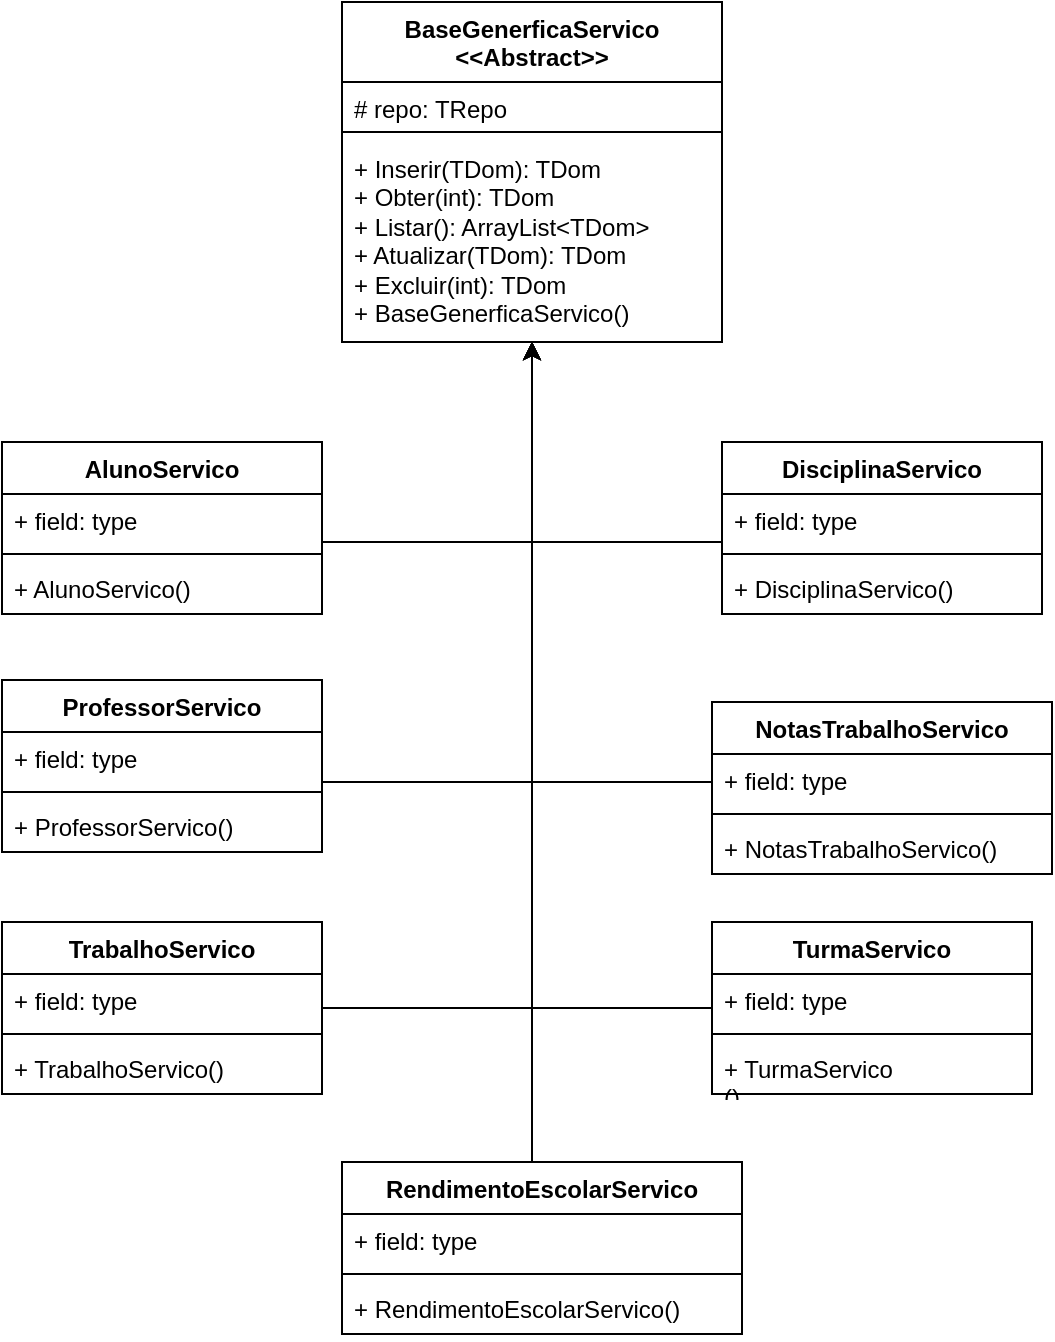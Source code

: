 <mxfile version="22.0.8" type="device">
  <diagram name="Página-1" id="-GMYesj60JF-htx6d3ww">
    <mxGraphModel dx="1426" dy="751" grid="1" gridSize="10" guides="1" tooltips="1" connect="1" arrows="1" fold="1" page="1" pageScale="1" pageWidth="980" pageHeight="1390" math="0" shadow="0">
      <root>
        <mxCell id="0" />
        <mxCell id="1" parent="0" />
        <mxCell id="5SbIe7VYgMu7v6Hd-1_n-2" value="BaseGenerficaServico&lt;br&gt;&amp;lt;&amp;lt;Abstract&amp;gt;&amp;gt;" style="swimlane;fontStyle=1;align=center;verticalAlign=top;childLayout=stackLayout;horizontal=1;startSize=40;horizontalStack=0;resizeParent=1;resizeParentMax=0;resizeLast=0;collapsible=1;marginBottom=0;whiteSpace=wrap;html=1;" vertex="1" parent="1">
          <mxGeometry x="410" y="20" width="190" height="170" as="geometry" />
        </mxCell>
        <mxCell id="5SbIe7VYgMu7v6Hd-1_n-3" value="# repo: TRepo" style="text;strokeColor=none;fillColor=none;align=left;verticalAlign=top;spacingLeft=4;spacingRight=4;overflow=hidden;rotatable=0;points=[[0,0.5],[1,0.5]];portConstraint=eastwest;whiteSpace=wrap;html=1;" vertex="1" parent="5SbIe7VYgMu7v6Hd-1_n-2">
          <mxGeometry y="40" width="190" height="20" as="geometry" />
        </mxCell>
        <mxCell id="5SbIe7VYgMu7v6Hd-1_n-4" value="" style="line;strokeWidth=1;fillColor=none;align=left;verticalAlign=middle;spacingTop=-1;spacingLeft=3;spacingRight=3;rotatable=0;labelPosition=right;points=[];portConstraint=eastwest;strokeColor=inherit;" vertex="1" parent="5SbIe7VYgMu7v6Hd-1_n-2">
          <mxGeometry y="60" width="190" height="10" as="geometry" />
        </mxCell>
        <mxCell id="5SbIe7VYgMu7v6Hd-1_n-5" value="+ Inserir(TDom): TDom&lt;br&gt;+ Obter(int): TDom&lt;br&gt;+ Listar(): ArrayList&amp;lt;TDom&amp;gt;&lt;br&gt;+ Atualizar(TDom): TDom&lt;br&gt;+ Excluir(int): TDom&lt;br&gt;+ BaseGenerficaServico()" style="text;strokeColor=none;fillColor=none;align=left;verticalAlign=top;spacingLeft=4;spacingRight=4;overflow=hidden;rotatable=0;points=[[0,0.5],[1,0.5]];portConstraint=eastwest;whiteSpace=wrap;html=1;" vertex="1" parent="5SbIe7VYgMu7v6Hd-1_n-2">
          <mxGeometry y="70" width="190" height="100" as="geometry" />
        </mxCell>
        <mxCell id="5SbIe7VYgMu7v6Hd-1_n-6" style="edgeStyle=orthogonalEdgeStyle;rounded=0;orthogonalLoop=1;jettySize=auto;html=1;" edge="1" parent="1" source="5SbIe7VYgMu7v6Hd-1_n-7" target="5SbIe7VYgMu7v6Hd-1_n-5">
          <mxGeometry relative="1" as="geometry">
            <Array as="points">
              <mxPoint x="505" y="290" />
            </Array>
          </mxGeometry>
        </mxCell>
        <mxCell id="5SbIe7VYgMu7v6Hd-1_n-7" value="AlunoServico" style="swimlane;fontStyle=1;align=center;verticalAlign=top;childLayout=stackLayout;horizontal=1;startSize=26;horizontalStack=0;resizeParent=1;resizeParentMax=0;resizeLast=0;collapsible=1;marginBottom=0;whiteSpace=wrap;html=1;" vertex="1" parent="1">
          <mxGeometry x="240" y="240" width="160" height="86" as="geometry" />
        </mxCell>
        <mxCell id="5SbIe7VYgMu7v6Hd-1_n-8" value="+ field: type" style="text;strokeColor=none;fillColor=none;align=left;verticalAlign=top;spacingLeft=4;spacingRight=4;overflow=hidden;rotatable=0;points=[[0,0.5],[1,0.5]];portConstraint=eastwest;whiteSpace=wrap;html=1;" vertex="1" parent="5SbIe7VYgMu7v6Hd-1_n-7">
          <mxGeometry y="26" width="160" height="26" as="geometry" />
        </mxCell>
        <mxCell id="5SbIe7VYgMu7v6Hd-1_n-9" value="" style="line;strokeWidth=1;fillColor=none;align=left;verticalAlign=middle;spacingTop=-1;spacingLeft=3;spacingRight=3;rotatable=0;labelPosition=right;points=[];portConstraint=eastwest;strokeColor=inherit;" vertex="1" parent="5SbIe7VYgMu7v6Hd-1_n-7">
          <mxGeometry y="52" width="160" height="8" as="geometry" />
        </mxCell>
        <mxCell id="5SbIe7VYgMu7v6Hd-1_n-10" value="+ AlunoServico()" style="text;strokeColor=none;fillColor=none;align=left;verticalAlign=top;spacingLeft=4;spacingRight=4;overflow=hidden;rotatable=0;points=[[0,0.5],[1,0.5]];portConstraint=eastwest;whiteSpace=wrap;html=1;" vertex="1" parent="5SbIe7VYgMu7v6Hd-1_n-7">
          <mxGeometry y="60" width="160" height="26" as="geometry" />
        </mxCell>
        <mxCell id="5SbIe7VYgMu7v6Hd-1_n-11" value="ProfessorServico" style="swimlane;fontStyle=1;align=center;verticalAlign=top;childLayout=stackLayout;horizontal=1;startSize=26;horizontalStack=0;resizeParent=1;resizeParentMax=0;resizeLast=0;collapsible=1;marginBottom=0;whiteSpace=wrap;html=1;" vertex="1" parent="1">
          <mxGeometry x="240" y="359" width="160" height="86" as="geometry" />
        </mxCell>
        <mxCell id="5SbIe7VYgMu7v6Hd-1_n-12" value="+ field: type" style="text;strokeColor=none;fillColor=none;align=left;verticalAlign=top;spacingLeft=4;spacingRight=4;overflow=hidden;rotatable=0;points=[[0,0.5],[1,0.5]];portConstraint=eastwest;whiteSpace=wrap;html=1;" vertex="1" parent="5SbIe7VYgMu7v6Hd-1_n-11">
          <mxGeometry y="26" width="160" height="26" as="geometry" />
        </mxCell>
        <mxCell id="5SbIe7VYgMu7v6Hd-1_n-13" value="" style="line;strokeWidth=1;fillColor=none;align=left;verticalAlign=middle;spacingTop=-1;spacingLeft=3;spacingRight=3;rotatable=0;labelPosition=right;points=[];portConstraint=eastwest;strokeColor=inherit;" vertex="1" parent="5SbIe7VYgMu7v6Hd-1_n-11">
          <mxGeometry y="52" width="160" height="8" as="geometry" />
        </mxCell>
        <mxCell id="5SbIe7VYgMu7v6Hd-1_n-14" value="+ ProfessorServico()" style="text;strokeColor=none;fillColor=none;align=left;verticalAlign=top;spacingLeft=4;spacingRight=4;overflow=hidden;rotatable=0;points=[[0,0.5],[1,0.5]];portConstraint=eastwest;whiteSpace=wrap;html=1;" vertex="1" parent="5SbIe7VYgMu7v6Hd-1_n-11">
          <mxGeometry y="60" width="160" height="26" as="geometry" />
        </mxCell>
        <mxCell id="5SbIe7VYgMu7v6Hd-1_n-15" value="DisciplinaServico" style="swimlane;fontStyle=1;align=center;verticalAlign=top;childLayout=stackLayout;horizontal=1;startSize=26;horizontalStack=0;resizeParent=1;resizeParentMax=0;resizeLast=0;collapsible=1;marginBottom=0;whiteSpace=wrap;html=1;" vertex="1" parent="1">
          <mxGeometry x="600" y="240" width="160" height="86" as="geometry" />
        </mxCell>
        <mxCell id="5SbIe7VYgMu7v6Hd-1_n-16" value="+ field: type" style="text;strokeColor=none;fillColor=none;align=left;verticalAlign=top;spacingLeft=4;spacingRight=4;overflow=hidden;rotatable=0;points=[[0,0.5],[1,0.5]];portConstraint=eastwest;whiteSpace=wrap;html=1;" vertex="1" parent="5SbIe7VYgMu7v6Hd-1_n-15">
          <mxGeometry y="26" width="160" height="26" as="geometry" />
        </mxCell>
        <mxCell id="5SbIe7VYgMu7v6Hd-1_n-17" value="" style="line;strokeWidth=1;fillColor=none;align=left;verticalAlign=middle;spacingTop=-1;spacingLeft=3;spacingRight=3;rotatable=0;labelPosition=right;points=[];portConstraint=eastwest;strokeColor=inherit;" vertex="1" parent="5SbIe7VYgMu7v6Hd-1_n-15">
          <mxGeometry y="52" width="160" height="8" as="geometry" />
        </mxCell>
        <mxCell id="5SbIe7VYgMu7v6Hd-1_n-18" value="+ DisciplinaServico()" style="text;strokeColor=none;fillColor=none;align=left;verticalAlign=top;spacingLeft=4;spacingRight=4;overflow=hidden;rotatable=0;points=[[0,0.5],[1,0.5]];portConstraint=eastwest;whiteSpace=wrap;html=1;" vertex="1" parent="5SbIe7VYgMu7v6Hd-1_n-15">
          <mxGeometry y="60" width="160" height="26" as="geometry" />
        </mxCell>
        <mxCell id="5SbIe7VYgMu7v6Hd-1_n-19" style="edgeStyle=orthogonalEdgeStyle;rounded=0;orthogonalLoop=1;jettySize=auto;html=1;" edge="1" parent="1" source="5SbIe7VYgMu7v6Hd-1_n-20" target="5SbIe7VYgMu7v6Hd-1_n-5">
          <mxGeometry relative="1" as="geometry">
            <Array as="points">
              <mxPoint x="505" y="410" />
            </Array>
          </mxGeometry>
        </mxCell>
        <mxCell id="5SbIe7VYgMu7v6Hd-1_n-20" value="NotasTrabalhoServico" style="swimlane;fontStyle=1;align=center;verticalAlign=top;childLayout=stackLayout;horizontal=1;startSize=26;horizontalStack=0;resizeParent=1;resizeParentMax=0;resizeLast=0;collapsible=1;marginBottom=0;whiteSpace=wrap;html=1;" vertex="1" parent="1">
          <mxGeometry x="595" y="370" width="170" height="86" as="geometry" />
        </mxCell>
        <mxCell id="5SbIe7VYgMu7v6Hd-1_n-21" value="+ field: type" style="text;strokeColor=none;fillColor=none;align=left;verticalAlign=top;spacingLeft=4;spacingRight=4;overflow=hidden;rotatable=0;points=[[0,0.5],[1,0.5]];portConstraint=eastwest;whiteSpace=wrap;html=1;" vertex="1" parent="5SbIe7VYgMu7v6Hd-1_n-20">
          <mxGeometry y="26" width="170" height="26" as="geometry" />
        </mxCell>
        <mxCell id="5SbIe7VYgMu7v6Hd-1_n-22" value="" style="line;strokeWidth=1;fillColor=none;align=left;verticalAlign=middle;spacingTop=-1;spacingLeft=3;spacingRight=3;rotatable=0;labelPosition=right;points=[];portConstraint=eastwest;strokeColor=inherit;" vertex="1" parent="5SbIe7VYgMu7v6Hd-1_n-20">
          <mxGeometry y="52" width="170" height="8" as="geometry" />
        </mxCell>
        <mxCell id="5SbIe7VYgMu7v6Hd-1_n-23" value="+ NotasTrabalhoServico()" style="text;strokeColor=none;fillColor=none;align=left;verticalAlign=top;spacingLeft=4;spacingRight=4;overflow=hidden;rotatable=0;points=[[0,0.5],[1,0.5]];portConstraint=eastwest;whiteSpace=wrap;html=1;" vertex="1" parent="5SbIe7VYgMu7v6Hd-1_n-20">
          <mxGeometry y="60" width="170" height="26" as="geometry" />
        </mxCell>
        <mxCell id="5SbIe7VYgMu7v6Hd-1_n-24" style="edgeStyle=orthogonalEdgeStyle;rounded=0;orthogonalLoop=1;jettySize=auto;html=1;" edge="1" parent="1" source="5SbIe7VYgMu7v6Hd-1_n-25" target="5SbIe7VYgMu7v6Hd-1_n-5">
          <mxGeometry relative="1" as="geometry">
            <Array as="points">
              <mxPoint x="505" y="500" />
              <mxPoint x="505" y="500" />
            </Array>
          </mxGeometry>
        </mxCell>
        <mxCell id="5SbIe7VYgMu7v6Hd-1_n-25" value="RendimentoEscolarServico" style="swimlane;fontStyle=1;align=center;verticalAlign=top;childLayout=stackLayout;horizontal=1;startSize=26;horizontalStack=0;resizeParent=1;resizeParentMax=0;resizeLast=0;collapsible=1;marginBottom=0;whiteSpace=wrap;html=1;" vertex="1" parent="1">
          <mxGeometry x="410" y="600" width="200" height="86" as="geometry" />
        </mxCell>
        <mxCell id="5SbIe7VYgMu7v6Hd-1_n-26" value="+ field: type" style="text;strokeColor=none;fillColor=none;align=left;verticalAlign=top;spacingLeft=4;spacingRight=4;overflow=hidden;rotatable=0;points=[[0,0.5],[1,0.5]];portConstraint=eastwest;whiteSpace=wrap;html=1;" vertex="1" parent="5SbIe7VYgMu7v6Hd-1_n-25">
          <mxGeometry y="26" width="200" height="26" as="geometry" />
        </mxCell>
        <mxCell id="5SbIe7VYgMu7v6Hd-1_n-27" value="" style="line;strokeWidth=1;fillColor=none;align=left;verticalAlign=middle;spacingTop=-1;spacingLeft=3;spacingRight=3;rotatable=0;labelPosition=right;points=[];portConstraint=eastwest;strokeColor=inherit;" vertex="1" parent="5SbIe7VYgMu7v6Hd-1_n-25">
          <mxGeometry y="52" width="200" height="8" as="geometry" />
        </mxCell>
        <mxCell id="5SbIe7VYgMu7v6Hd-1_n-28" value="+ RendimentoEscolarServico()" style="text;strokeColor=none;fillColor=none;align=left;verticalAlign=top;spacingLeft=4;spacingRight=4;overflow=hidden;rotatable=0;points=[[0,0.5],[1,0.5]];portConstraint=eastwest;whiteSpace=wrap;html=1;" vertex="1" parent="5SbIe7VYgMu7v6Hd-1_n-25">
          <mxGeometry y="60" width="200" height="26" as="geometry" />
        </mxCell>
        <mxCell id="5SbIe7VYgMu7v6Hd-1_n-29" value="" style="text;strokeColor=none;fillColor=none;align=left;verticalAlign=middle;spacingTop=-1;spacingLeft=4;spacingRight=4;rotatable=0;labelPosition=right;points=[];portConstraint=eastwest;" vertex="1" parent="1">
          <mxGeometry x="480" y="419" width="20" height="14" as="geometry" />
        </mxCell>
        <mxCell id="5SbIe7VYgMu7v6Hd-1_n-30" style="edgeStyle=orthogonalEdgeStyle;rounded=0;orthogonalLoop=1;jettySize=auto;html=1;" edge="1" parent="1" source="5SbIe7VYgMu7v6Hd-1_n-31" target="5SbIe7VYgMu7v6Hd-1_n-5">
          <mxGeometry relative="1" as="geometry">
            <Array as="points">
              <mxPoint x="505" y="523" />
            </Array>
          </mxGeometry>
        </mxCell>
        <mxCell id="5SbIe7VYgMu7v6Hd-1_n-31" value="TrabalhoServico" style="swimlane;fontStyle=1;align=center;verticalAlign=top;childLayout=stackLayout;horizontal=1;startSize=26;horizontalStack=0;resizeParent=1;resizeParentMax=0;resizeLast=0;collapsible=1;marginBottom=0;whiteSpace=wrap;html=1;" vertex="1" parent="1">
          <mxGeometry x="240" y="480" width="160" height="86" as="geometry" />
        </mxCell>
        <mxCell id="5SbIe7VYgMu7v6Hd-1_n-32" value="+ field: type" style="text;strokeColor=none;fillColor=none;align=left;verticalAlign=top;spacingLeft=4;spacingRight=4;overflow=hidden;rotatable=0;points=[[0,0.5],[1,0.5]];portConstraint=eastwest;whiteSpace=wrap;html=1;" vertex="1" parent="5SbIe7VYgMu7v6Hd-1_n-31">
          <mxGeometry y="26" width="160" height="26" as="geometry" />
        </mxCell>
        <mxCell id="5SbIe7VYgMu7v6Hd-1_n-33" value="" style="line;strokeWidth=1;fillColor=none;align=left;verticalAlign=middle;spacingTop=-1;spacingLeft=3;spacingRight=3;rotatable=0;labelPosition=right;points=[];portConstraint=eastwest;strokeColor=inherit;" vertex="1" parent="5SbIe7VYgMu7v6Hd-1_n-31">
          <mxGeometry y="52" width="160" height="8" as="geometry" />
        </mxCell>
        <mxCell id="5SbIe7VYgMu7v6Hd-1_n-34" value="+ TrabalhoServico()" style="text;strokeColor=none;fillColor=none;align=left;verticalAlign=top;spacingLeft=4;spacingRight=4;overflow=hidden;rotatable=0;points=[[0,0.5],[1,0.5]];portConstraint=eastwest;whiteSpace=wrap;html=1;" vertex="1" parent="5SbIe7VYgMu7v6Hd-1_n-31">
          <mxGeometry y="60" width="160" height="26" as="geometry" />
        </mxCell>
        <mxCell id="5SbIe7VYgMu7v6Hd-1_n-35" style="edgeStyle=orthogonalEdgeStyle;rounded=0;orthogonalLoop=1;jettySize=auto;html=1;" edge="1" parent="1" source="5SbIe7VYgMu7v6Hd-1_n-36" target="5SbIe7VYgMu7v6Hd-1_n-5">
          <mxGeometry relative="1" as="geometry">
            <Array as="points">
              <mxPoint x="505" y="523" />
            </Array>
          </mxGeometry>
        </mxCell>
        <mxCell id="5SbIe7VYgMu7v6Hd-1_n-36" value="TurmaServico" style="swimlane;fontStyle=1;align=center;verticalAlign=top;childLayout=stackLayout;horizontal=1;startSize=26;horizontalStack=0;resizeParent=1;resizeParentMax=0;resizeLast=0;collapsible=1;marginBottom=0;whiteSpace=wrap;html=1;" vertex="1" parent="1">
          <mxGeometry x="595" y="480" width="160" height="86" as="geometry" />
        </mxCell>
        <mxCell id="5SbIe7VYgMu7v6Hd-1_n-37" value="+ field: type" style="text;strokeColor=none;fillColor=none;align=left;verticalAlign=top;spacingLeft=4;spacingRight=4;overflow=hidden;rotatable=0;points=[[0,0.5],[1,0.5]];portConstraint=eastwest;whiteSpace=wrap;html=1;" vertex="1" parent="5SbIe7VYgMu7v6Hd-1_n-36">
          <mxGeometry y="26" width="160" height="26" as="geometry" />
        </mxCell>
        <mxCell id="5SbIe7VYgMu7v6Hd-1_n-38" value="" style="line;strokeWidth=1;fillColor=none;align=left;verticalAlign=middle;spacingTop=-1;spacingLeft=3;spacingRight=3;rotatable=0;labelPosition=right;points=[];portConstraint=eastwest;strokeColor=inherit;" vertex="1" parent="5SbIe7VYgMu7v6Hd-1_n-36">
          <mxGeometry y="52" width="160" height="8" as="geometry" />
        </mxCell>
        <mxCell id="5SbIe7VYgMu7v6Hd-1_n-39" value="+ TurmaServico&lt;br&gt;()" style="text;strokeColor=none;fillColor=none;align=left;verticalAlign=top;spacingLeft=4;spacingRight=4;overflow=hidden;rotatable=0;points=[[0,0.5],[1,0.5]];portConstraint=eastwest;whiteSpace=wrap;html=1;" vertex="1" parent="5SbIe7VYgMu7v6Hd-1_n-36">
          <mxGeometry y="60" width="160" height="26" as="geometry" />
        </mxCell>
        <mxCell id="5SbIe7VYgMu7v6Hd-1_n-40" style="edgeStyle=orthogonalEdgeStyle;rounded=0;orthogonalLoop=1;jettySize=auto;html=1;" edge="1" parent="1" source="5SbIe7VYgMu7v6Hd-1_n-16" target="5SbIe7VYgMu7v6Hd-1_n-5">
          <mxGeometry relative="1" as="geometry">
            <Array as="points">
              <mxPoint x="505" y="290" />
            </Array>
          </mxGeometry>
        </mxCell>
        <mxCell id="5SbIe7VYgMu7v6Hd-1_n-41" style="edgeStyle=orthogonalEdgeStyle;rounded=0;orthogonalLoop=1;jettySize=auto;html=1;" edge="1" parent="1" source="5SbIe7VYgMu7v6Hd-1_n-12" target="5SbIe7VYgMu7v6Hd-1_n-5">
          <mxGeometry relative="1" as="geometry">
            <Array as="points">
              <mxPoint x="505" y="410" />
            </Array>
          </mxGeometry>
        </mxCell>
      </root>
    </mxGraphModel>
  </diagram>
</mxfile>

